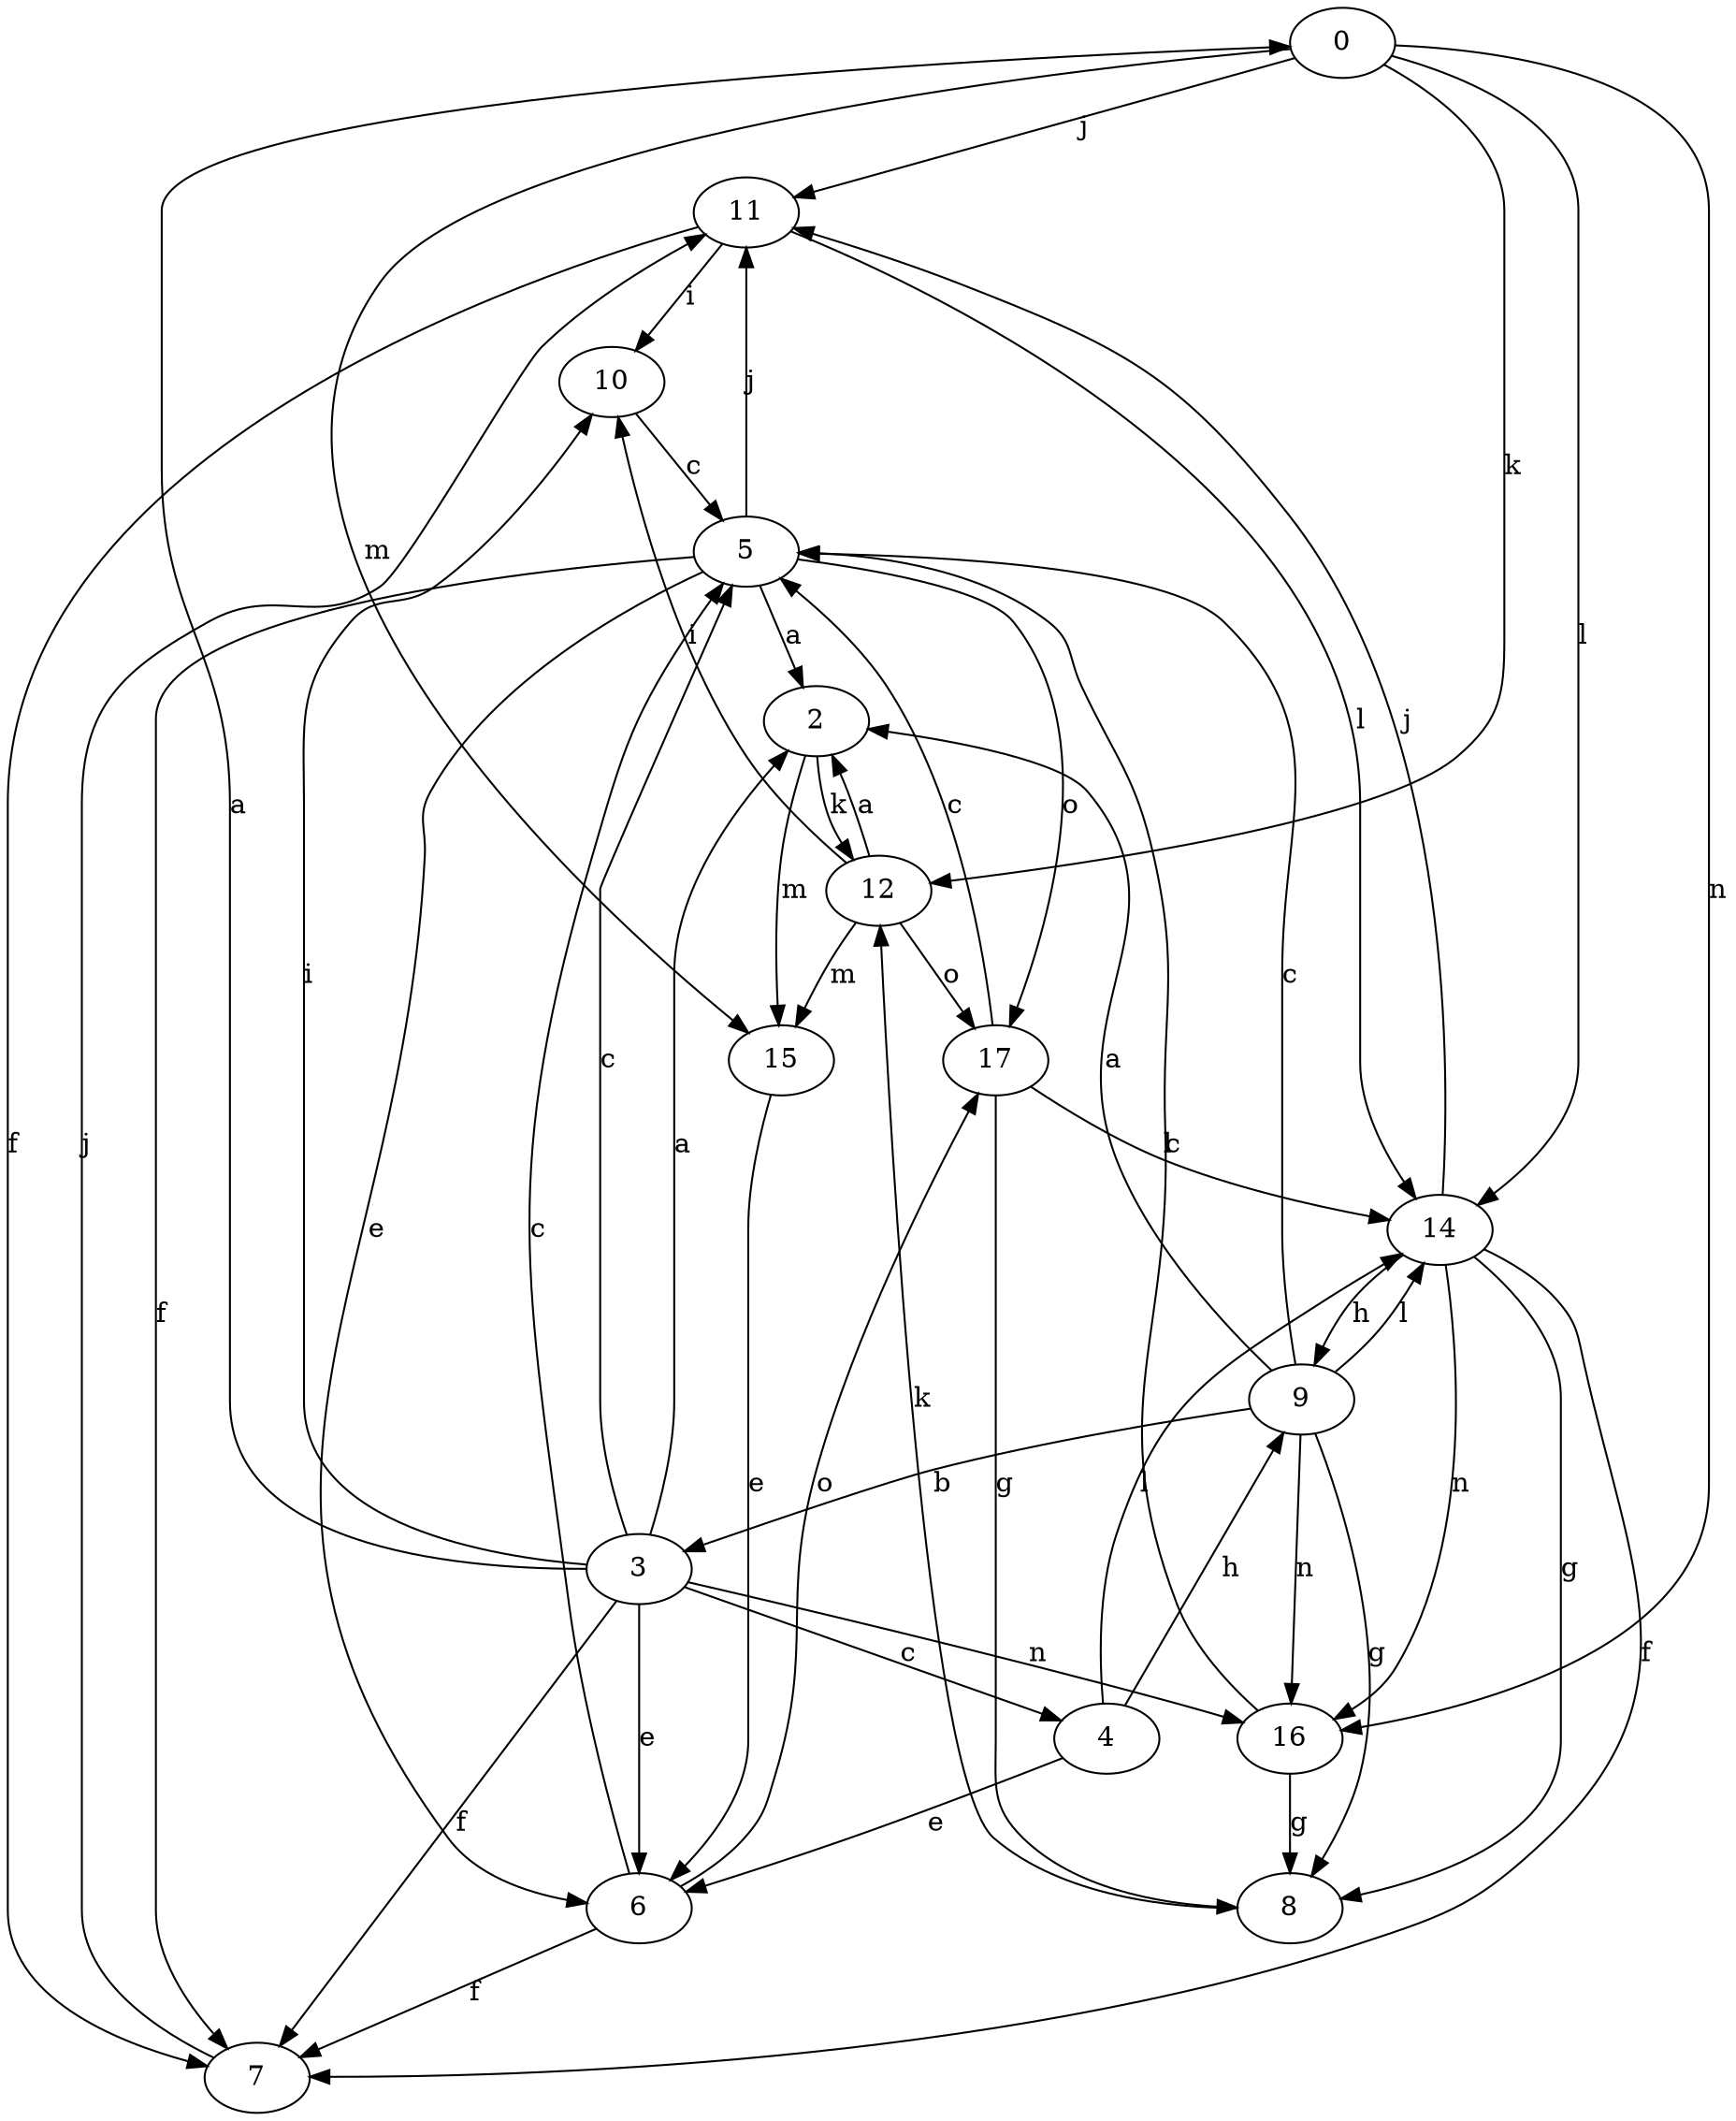 strict digraph  {
0;
2;
3;
4;
5;
6;
7;
8;
9;
10;
11;
12;
14;
15;
16;
17;
0 -> 11  [label=j];
0 -> 12  [label=k];
0 -> 14  [label=l];
0 -> 15  [label=m];
0 -> 16  [label=n];
2 -> 12  [label=k];
2 -> 15  [label=m];
3 -> 0  [label=a];
3 -> 2  [label=a];
3 -> 4  [label=c];
3 -> 5  [label=c];
3 -> 6  [label=e];
3 -> 7  [label=f];
3 -> 10  [label=i];
3 -> 16  [label=n];
4 -> 6  [label=e];
4 -> 9  [label=h];
4 -> 14  [label=l];
5 -> 2  [label=a];
5 -> 6  [label=e];
5 -> 7  [label=f];
5 -> 11  [label=j];
5 -> 17  [label=o];
6 -> 5  [label=c];
6 -> 7  [label=f];
6 -> 17  [label=o];
7 -> 11  [label=j];
8 -> 12  [label=k];
9 -> 2  [label=a];
9 -> 3  [label=b];
9 -> 5  [label=c];
9 -> 8  [label=g];
9 -> 14  [label=l];
9 -> 16  [label=n];
10 -> 5  [label=c];
11 -> 7  [label=f];
11 -> 10  [label=i];
11 -> 14  [label=l];
12 -> 2  [label=a];
12 -> 10  [label=i];
12 -> 15  [label=m];
12 -> 17  [label=o];
14 -> 7  [label=f];
14 -> 8  [label=g];
14 -> 9  [label=h];
14 -> 11  [label=j];
14 -> 16  [label=n];
15 -> 6  [label=e];
16 -> 5  [label=c];
16 -> 8  [label=g];
17 -> 5  [label=c];
17 -> 8  [label=g];
17 -> 14  [label=l];
}
